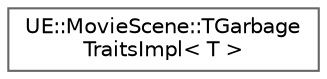 digraph "Graphical Class Hierarchy"
{
 // INTERACTIVE_SVG=YES
 // LATEX_PDF_SIZE
  bgcolor="transparent";
  edge [fontname=Helvetica,fontsize=10,labelfontname=Helvetica,labelfontsize=10];
  node [fontname=Helvetica,fontsize=10,shape=box,height=0.2,width=0.4];
  rankdir="LR";
  Node0 [id="Node000000",label="UE::MovieScene::TGarbage\lTraitsImpl\< T \>",height=0.2,width=0.4,color="grey40", fillcolor="white", style="filled",URL="$d7/d71/structUE_1_1MovieScene_1_1TGarbageTraitsImpl.html",tooltip=" "];
}
